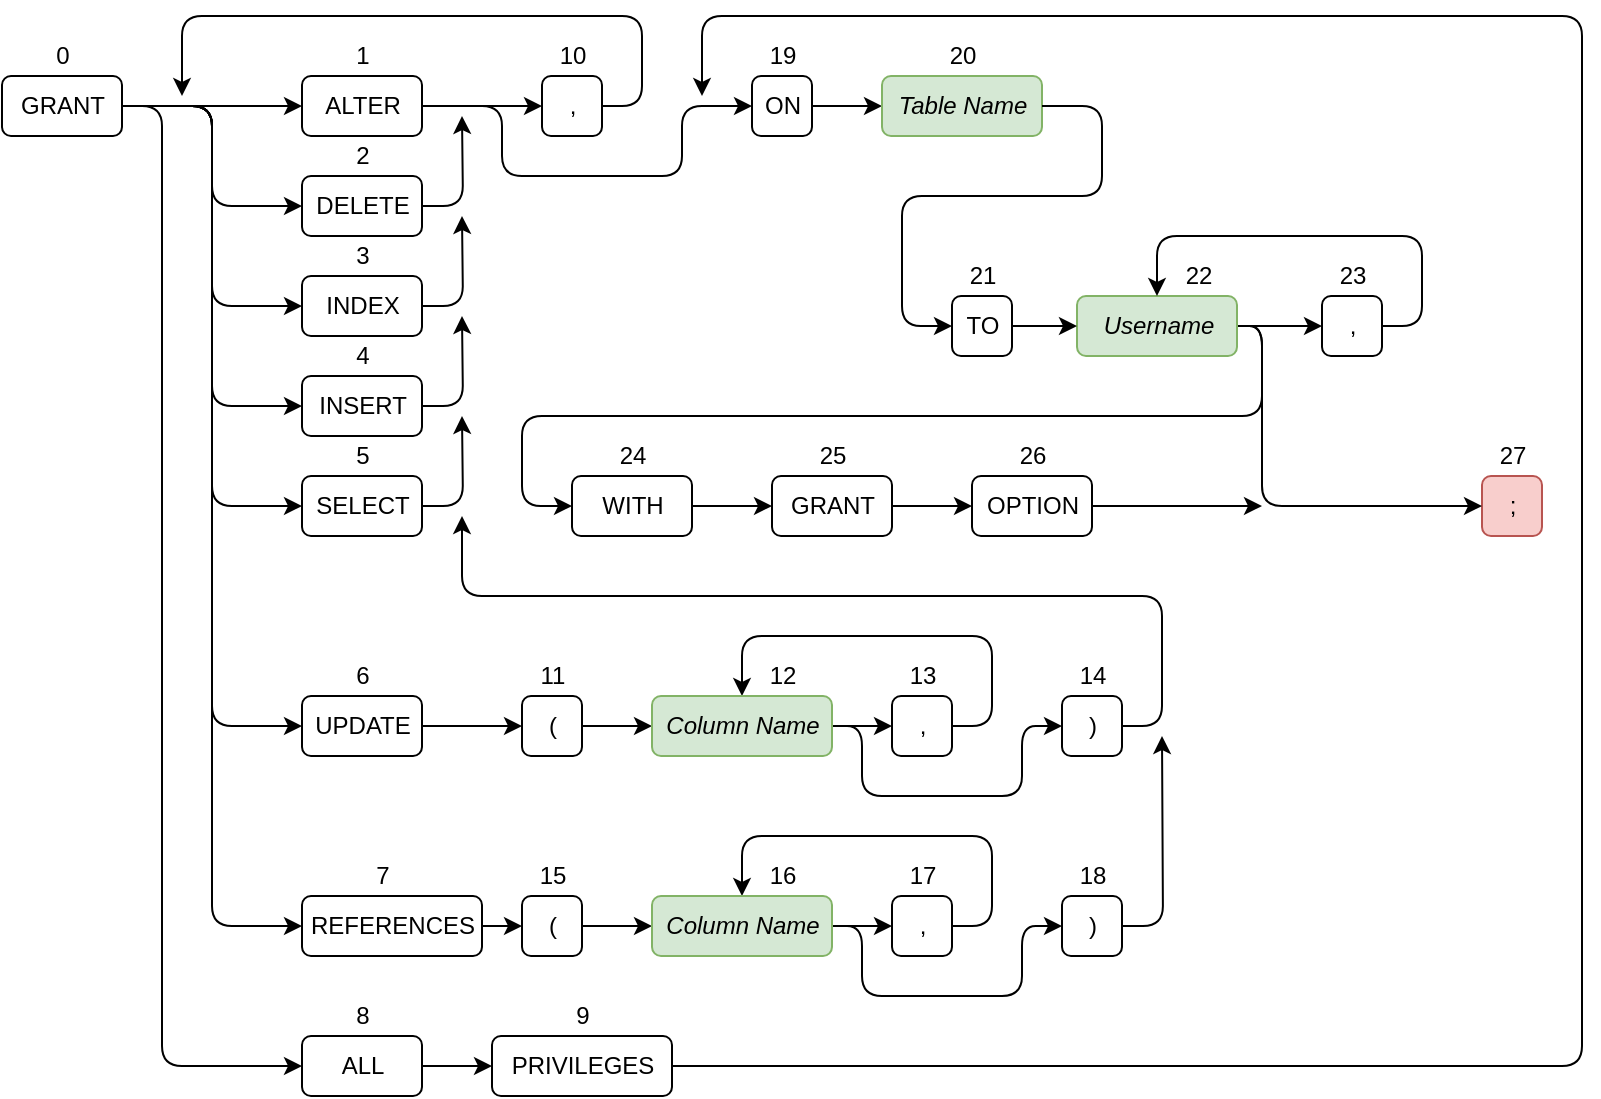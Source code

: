 <mxfile version="13.8.0" type="device"><diagram id="HH97DMklG3GvuwQJtJBX" name="Page-1"><mxGraphModel dx="1422" dy="747" grid="1" gridSize="10" guides="1" tooltips="1" connect="1" arrows="1" fold="1" page="1" pageScale="1" pageWidth="850" pageHeight="1100" math="0" shadow="0"><root><mxCell id="0"/><mxCell id="1" parent="0"/><mxCell id="w54cBLAl5rAkxmdbFsFD-27" style="edgeStyle=orthogonalEdgeStyle;orthogonalLoop=1;jettySize=auto;html=1;exitX=1;exitY=0.5;exitDx=0;exitDy=0;entryX=0;entryY=0.5;entryDx=0;entryDy=0;" parent="1" source="w54cBLAl5rAkxmdbFsFD-1" edge="1"><mxGeometry relative="1" as="geometry"><mxPoint x="180" y="95" as="targetPoint"/></mxGeometry></mxCell><mxCell id="w54cBLAl5rAkxmdbFsFD-126" style="edgeStyle=orthogonalEdgeStyle;orthogonalLoop=1;jettySize=auto;html=1;exitX=1;exitY=0.5;exitDx=0;exitDy=0;entryX=0;entryY=0.5;entryDx=0;entryDy=0;" parent="1" source="w54cBLAl5rAkxmdbFsFD-1" target="w54cBLAl5rAkxmdbFsFD-112" edge="1"><mxGeometry relative="1" as="geometry"/></mxCell><mxCell id="w54cBLAl5rAkxmdbFsFD-127" style="edgeStyle=orthogonalEdgeStyle;orthogonalLoop=1;jettySize=auto;html=1;exitX=1;exitY=0.5;exitDx=0;exitDy=0;entryX=0;entryY=0.5;entryDx=0;entryDy=0;" parent="1" source="w54cBLAl5rAkxmdbFsFD-1" target="w54cBLAl5rAkxmdbFsFD-114" edge="1"><mxGeometry relative="1" as="geometry"/></mxCell><mxCell id="w54cBLAl5rAkxmdbFsFD-128" style="edgeStyle=orthogonalEdgeStyle;orthogonalLoop=1;jettySize=auto;html=1;exitX=1;exitY=0.5;exitDx=0;exitDy=0;entryX=0;entryY=0.5;entryDx=0;entryDy=0;" parent="1" source="w54cBLAl5rAkxmdbFsFD-1" target="w54cBLAl5rAkxmdbFsFD-116" edge="1"><mxGeometry relative="1" as="geometry"/></mxCell><mxCell id="w54cBLAl5rAkxmdbFsFD-129" style="edgeStyle=orthogonalEdgeStyle;orthogonalLoop=1;jettySize=auto;html=1;exitX=1;exitY=0.5;exitDx=0;exitDy=0;entryX=0;entryY=0.5;entryDx=0;entryDy=0;" parent="1" source="w54cBLAl5rAkxmdbFsFD-1" target="w54cBLAl5rAkxmdbFsFD-118" edge="1"><mxGeometry relative="1" as="geometry"/></mxCell><mxCell id="w54cBLAl5rAkxmdbFsFD-130" style="edgeStyle=orthogonalEdgeStyle;orthogonalLoop=1;jettySize=auto;html=1;exitX=1;exitY=0.5;exitDx=0;exitDy=0;entryX=0;entryY=0.5;entryDx=0;entryDy=0;" parent="1" source="w54cBLAl5rAkxmdbFsFD-1" target="w54cBLAl5rAkxmdbFsFD-120" edge="1"><mxGeometry relative="1" as="geometry"/></mxCell><mxCell id="w54cBLAl5rAkxmdbFsFD-131" style="edgeStyle=orthogonalEdgeStyle;orthogonalLoop=1;jettySize=auto;html=1;exitX=1;exitY=0.5;exitDx=0;exitDy=0;entryX=0;entryY=0.5;entryDx=0;entryDy=0;" parent="1" source="w54cBLAl5rAkxmdbFsFD-1" target="w54cBLAl5rAkxmdbFsFD-122" edge="1"><mxGeometry relative="1" as="geometry"><Array as="points"><mxPoint x="110" y="95"/><mxPoint x="110" y="575"/></Array></mxGeometry></mxCell><mxCell id="NAhHqPJdk1mJMnKsmkDo-3" style="edgeStyle=orthogonalEdgeStyle;orthogonalLoop=1;jettySize=auto;html=1;exitX=1;exitY=0.5;exitDx=0;exitDy=0;entryX=0;entryY=0.5;entryDx=0;entryDy=0;" parent="1" source="w54cBLAl5rAkxmdbFsFD-1" target="NAhHqPJdk1mJMnKsmkDo-1" edge="1"><mxGeometry relative="1" as="geometry"/></mxCell><mxCell id="w54cBLAl5rAkxmdbFsFD-1" value="GRANT" style="html=1;rounded=1;" parent="1" vertex="1"><mxGeometry x="30" y="80" width="60" height="30" as="geometry"/></mxCell><mxCell id="w54cBLAl5rAkxmdbFsFD-2" value="0" style="text;html=1;align=center;verticalAlign=middle;resizable=0;points=[];autosize=1;rounded=1;" parent="1" vertex="1"><mxGeometry x="50" y="60" width="20" height="20" as="geometry"/></mxCell><mxCell id="w54cBLAl5rAkxmdbFsFD-29" style="edgeStyle=orthogonalEdgeStyle;orthogonalLoop=1;jettySize=auto;html=1;exitX=1;exitY=0.5;exitDx=0;exitDy=0;entryX=0;entryY=0.5;entryDx=0;entryDy=0;" parent="1" source="w54cBLAl5rAkxmdbFsFD-110" target="w54cBLAl5rAkxmdbFsFD-45" edge="1"><mxGeometry relative="1" as="geometry"><mxPoint x="260" y="95" as="sourcePoint"/><mxPoint x="290" y="95" as="targetPoint"/></mxGeometry></mxCell><mxCell id="w54cBLAl5rAkxmdbFsFD-44" style="edgeStyle=orthogonalEdgeStyle;orthogonalLoop=1;jettySize=auto;html=1;exitX=1;exitY=0.5;exitDx=0;exitDy=0;" parent="1" source="w54cBLAl5rAkxmdbFsFD-45" edge="1"><mxGeometry relative="1" as="geometry"><mxPoint x="120" y="90" as="targetPoint"/><Array as="points"><mxPoint x="350" y="95"/><mxPoint x="350" y="50"/><mxPoint x="120" y="50"/></Array></mxGeometry></mxCell><mxCell id="w54cBLAl5rAkxmdbFsFD-45" value="," style="html=1;rounded=1;" parent="1" vertex="1"><mxGeometry x="300" y="80" width="30" height="30" as="geometry"/></mxCell><mxCell id="w54cBLAl5rAkxmdbFsFD-46" value="10" style="text;html=1;align=center;verticalAlign=middle;resizable=0;points=[];autosize=1;rounded=1;" parent="1" vertex="1"><mxGeometry x="300" y="60" width="30" height="20" as="geometry"/></mxCell><mxCell id="w54cBLAl5rAkxmdbFsFD-53" value=";" style="html=1;fillColor=#f8cecc;strokeColor=#b85450;rounded=1;" parent="1" vertex="1"><mxGeometry x="770" y="280" width="30" height="30" as="geometry"/></mxCell><mxCell id="w54cBLAl5rAkxmdbFsFD-54" value="27" style="text;html=1;align=center;verticalAlign=middle;resizable=0;points=[];autosize=1;rounded=1;" parent="1" vertex="1"><mxGeometry x="770" y="260" width="30" height="20" as="geometry"/></mxCell><mxCell id="w54cBLAl5rAkxmdbFsFD-76" style="edgeStyle=orthogonalEdgeStyle;orthogonalLoop=1;jettySize=auto;html=1;exitX=1;exitY=0.5;exitDx=0;exitDy=0;entryX=0;entryY=0.5;entryDx=0;entryDy=0;" parent="1" source="w54cBLAl5rAkxmdbFsFD-62" target="w54cBLAl5rAkxmdbFsFD-74" edge="1"><mxGeometry relative="1" as="geometry"><mxPoint x="555" y="95" as="targetPoint"/></mxGeometry></mxCell><mxCell id="w54cBLAl5rAkxmdbFsFD-62" value="ON" style="html=1;rounded=1;" parent="1" vertex="1"><mxGeometry x="405" y="80" width="30" height="30" as="geometry"/></mxCell><mxCell id="w54cBLAl5rAkxmdbFsFD-63" value="19" style="text;html=1;align=center;verticalAlign=middle;resizable=0;points=[];autosize=1;rounded=1;" parent="1" vertex="1"><mxGeometry x="405" y="60" width="30" height="20" as="geometry"/></mxCell><mxCell id="w54cBLAl5rAkxmdbFsFD-74" value="&lt;i&gt;Table Name&lt;/i&gt;" style="html=1;fillColor=#d5e8d4;strokeColor=#82b366;rounded=1;" parent="1" vertex="1"><mxGeometry x="470" y="80" width="80" height="30" as="geometry"/></mxCell><mxCell id="w54cBLAl5rAkxmdbFsFD-75" value="20" style="text;html=1;align=center;verticalAlign=middle;resizable=0;points=[];autosize=1;rounded=1;" parent="1" vertex="1"><mxGeometry x="495" y="60" width="30" height="20" as="geometry"/></mxCell><mxCell id="w54cBLAl5rAkxmdbFsFD-93" style="edgeStyle=orthogonalEdgeStyle;orthogonalLoop=1;jettySize=auto;html=1;exitX=1;exitY=0.5;exitDx=0;exitDy=0;entryX=0;entryY=0.5;entryDx=0;entryDy=0;" parent="1" source="w54cBLAl5rAkxmdbFsFD-74" target="w54cBLAl5rAkxmdbFsFD-170" edge="1"><mxGeometry relative="1" as="geometry"><mxPoint x="630" y="95" as="sourcePoint"/><mxPoint x="690" y="95" as="targetPoint"/><Array as="points"><mxPoint x="580" y="95"/><mxPoint x="580" y="140"/><mxPoint x="480" y="140"/><mxPoint x="480" y="205"/></Array></mxGeometry></mxCell><mxCell id="w54cBLAl5rAkxmdbFsFD-187" style="edgeStyle=orthogonalEdgeStyle;orthogonalLoop=1;jettySize=auto;html=1;exitX=1;exitY=0.5;exitDx=0;exitDy=0;entryX=0;entryY=0.5;entryDx=0;entryDy=0;" parent="1" source="w54cBLAl5rAkxmdbFsFD-110" target="w54cBLAl5rAkxmdbFsFD-62" edge="1"><mxGeometry relative="1" as="geometry"><Array as="points"><mxPoint x="280" y="95"/><mxPoint x="280" y="130"/><mxPoint x="370" y="130"/><mxPoint x="370" y="95"/></Array></mxGeometry></mxCell><mxCell id="w54cBLAl5rAkxmdbFsFD-110" value="ALTER" style="html=1;rounded=1;" parent="1" vertex="1"><mxGeometry x="180" y="80" width="60" height="30" as="geometry"/></mxCell><mxCell id="w54cBLAl5rAkxmdbFsFD-111" value="1" style="text;html=1;align=center;verticalAlign=middle;resizable=0;points=[];autosize=1;rounded=1;" parent="1" vertex="1"><mxGeometry x="200" y="60" width="20" height="20" as="geometry"/></mxCell><mxCell id="abqykXtVCmGHMlLzG2tK-6" style="edgeStyle=orthogonalEdgeStyle;rounded=1;orthogonalLoop=1;jettySize=auto;html=1;exitX=1;exitY=0.5;exitDx=0;exitDy=0;" parent="1" source="w54cBLAl5rAkxmdbFsFD-112" edge="1"><mxGeometry relative="1" as="geometry"><mxPoint x="260" y="100" as="targetPoint"/></mxGeometry></mxCell><mxCell id="w54cBLAl5rAkxmdbFsFD-112" value="DELETE" style="html=1;rounded=1;" parent="1" vertex="1"><mxGeometry x="180" y="130" width="60" height="30" as="geometry"/></mxCell><mxCell id="w54cBLAl5rAkxmdbFsFD-113" value="2" style="text;html=1;align=center;verticalAlign=middle;resizable=0;points=[];autosize=1;rounded=1;" parent="1" vertex="1"><mxGeometry x="200" y="110" width="20" height="20" as="geometry"/></mxCell><mxCell id="abqykXtVCmGHMlLzG2tK-5" style="edgeStyle=orthogonalEdgeStyle;rounded=1;orthogonalLoop=1;jettySize=auto;html=1;exitX=1;exitY=0.5;exitDx=0;exitDy=0;" parent="1" source="w54cBLAl5rAkxmdbFsFD-114" edge="1"><mxGeometry relative="1" as="geometry"><mxPoint x="260" y="150" as="targetPoint"/></mxGeometry></mxCell><mxCell id="w54cBLAl5rAkxmdbFsFD-114" value="INDEX" style="html=1;rounded=1;" parent="1" vertex="1"><mxGeometry x="180" y="180" width="60" height="30" as="geometry"/></mxCell><mxCell id="w54cBLAl5rAkxmdbFsFD-115" value="3" style="text;html=1;align=center;verticalAlign=middle;resizable=0;points=[];autosize=1;rounded=1;" parent="1" vertex="1"><mxGeometry x="200" y="160" width="20" height="20" as="geometry"/></mxCell><mxCell id="abqykXtVCmGHMlLzG2tK-4" style="edgeStyle=orthogonalEdgeStyle;rounded=1;orthogonalLoop=1;jettySize=auto;html=1;exitX=1;exitY=0.5;exitDx=0;exitDy=0;" parent="1" source="w54cBLAl5rAkxmdbFsFD-116" edge="1"><mxGeometry relative="1" as="geometry"><mxPoint x="260" y="200" as="targetPoint"/></mxGeometry></mxCell><mxCell id="w54cBLAl5rAkxmdbFsFD-116" value="INSERT" style="html=1;rounded=1;" parent="1" vertex="1"><mxGeometry x="180" y="230" width="60" height="30" as="geometry"/></mxCell><mxCell id="w54cBLAl5rAkxmdbFsFD-117" value="4" style="text;html=1;align=center;verticalAlign=middle;resizable=0;points=[];autosize=1;rounded=1;" parent="1" vertex="1"><mxGeometry x="200" y="210" width="20" height="20" as="geometry"/></mxCell><mxCell id="w54cBLAl5rAkxmdbFsFD-154" style="edgeStyle=orthogonalEdgeStyle;orthogonalLoop=1;jettySize=auto;html=1;exitX=1;exitY=0.5;exitDx=0;exitDy=0;entryX=0;entryY=0.5;entryDx=0;entryDy=0;" parent="1" source="w54cBLAl5rAkxmdbFsFD-118" target="w54cBLAl5rAkxmdbFsFD-136" edge="1"><mxGeometry relative="1" as="geometry"/></mxCell><mxCell id="w54cBLAl5rAkxmdbFsFD-118" value="UPDATE" style="html=1;rounded=1;" parent="1" vertex="1"><mxGeometry x="180" y="390" width="60" height="30" as="geometry"/></mxCell><mxCell id="w54cBLAl5rAkxmdbFsFD-119" value="6" style="text;html=1;align=center;verticalAlign=middle;resizable=0;points=[];autosize=1;rounded=1;" parent="1" vertex="1"><mxGeometry x="200" y="370" width="20" height="20" as="geometry"/></mxCell><mxCell id="w54cBLAl5rAkxmdbFsFD-155" style="edgeStyle=orthogonalEdgeStyle;orthogonalLoop=1;jettySize=auto;html=1;exitX=1;exitY=0.5;exitDx=0;exitDy=0;entryX=0;entryY=0.5;entryDx=0;entryDy=0;" parent="1" source="w54cBLAl5rAkxmdbFsFD-120" target="w54cBLAl5rAkxmdbFsFD-134" edge="1"><mxGeometry relative="1" as="geometry"/></mxCell><mxCell id="w54cBLAl5rAkxmdbFsFD-120" value="REFERENCES" style="html=1;rounded=1;" parent="1" vertex="1"><mxGeometry x="180" y="490" width="90" height="30" as="geometry"/></mxCell><mxCell id="w54cBLAl5rAkxmdbFsFD-121" value="7" style="text;html=1;align=center;verticalAlign=middle;resizable=0;points=[];autosize=1;rounded=1;" parent="1" vertex="1"><mxGeometry x="210" y="470" width="20" height="20" as="geometry"/></mxCell><mxCell id="w54cBLAl5rAkxmdbFsFD-132" style="edgeStyle=orthogonalEdgeStyle;orthogonalLoop=1;jettySize=auto;html=1;exitX=1;exitY=0.5;exitDx=0;exitDy=0;entryX=0;entryY=0.5;entryDx=0;entryDy=0;" parent="1" source="w54cBLAl5rAkxmdbFsFD-122" target="w54cBLAl5rAkxmdbFsFD-124" edge="1"><mxGeometry relative="1" as="geometry"/></mxCell><mxCell id="w54cBLAl5rAkxmdbFsFD-122" value="ALL" style="html=1;rounded=1;" parent="1" vertex="1"><mxGeometry x="180" y="560" width="60" height="30" as="geometry"/></mxCell><mxCell id="w54cBLAl5rAkxmdbFsFD-123" value="8" style="text;html=1;align=center;verticalAlign=middle;resizable=0;points=[];autosize=1;rounded=1;" parent="1" vertex="1"><mxGeometry x="200" y="540" width="20" height="20" as="geometry"/></mxCell><mxCell id="w54cBLAl5rAkxmdbFsFD-133" style="edgeStyle=orthogonalEdgeStyle;orthogonalLoop=1;jettySize=auto;html=1;exitX=1;exitY=0.5;exitDx=0;exitDy=0;" parent="1" source="w54cBLAl5rAkxmdbFsFD-124" edge="1"><mxGeometry relative="1" as="geometry"><mxPoint x="380" y="90" as="targetPoint"/><Array as="points"><mxPoint x="820" y="575"/><mxPoint x="820" y="50"/><mxPoint x="380" y="50"/></Array></mxGeometry></mxCell><mxCell id="w54cBLAl5rAkxmdbFsFD-124" value="PRIVILEGES" style="html=1;rounded=1;" parent="1" vertex="1"><mxGeometry x="275" y="560" width="90" height="30" as="geometry"/></mxCell><mxCell id="w54cBLAl5rAkxmdbFsFD-125" value="9" style="text;html=1;align=center;verticalAlign=middle;resizable=0;points=[];autosize=1;rounded=1;" parent="1" vertex="1"><mxGeometry x="310" y="540" width="20" height="20" as="geometry"/></mxCell><mxCell id="w54cBLAl5rAkxmdbFsFD-153" style="edgeStyle=orthogonalEdgeStyle;orthogonalLoop=1;jettySize=auto;html=1;exitX=1;exitY=0.5;exitDx=0;exitDy=0;entryX=0;entryY=0.5;entryDx=0;entryDy=0;" parent="1" source="w54cBLAl5rAkxmdbFsFD-134" target="w54cBLAl5rAkxmdbFsFD-150" edge="1"><mxGeometry relative="1" as="geometry"/></mxCell><mxCell id="w54cBLAl5rAkxmdbFsFD-134" value="(" style="html=1;rounded=1;" parent="1" vertex="1"><mxGeometry x="290" y="490" width="30" height="30" as="geometry"/></mxCell><mxCell id="w54cBLAl5rAkxmdbFsFD-135" value="15" style="text;html=1;align=center;verticalAlign=middle;resizable=0;points=[];autosize=1;rounded=1;" parent="1" vertex="1"><mxGeometry x="290" y="470" width="30" height="20" as="geometry"/></mxCell><mxCell id="w54cBLAl5rAkxmdbFsFD-152" style="edgeStyle=orthogonalEdgeStyle;orthogonalLoop=1;jettySize=auto;html=1;exitX=1;exitY=0.5;exitDx=0;exitDy=0;entryX=0;entryY=0.5;entryDx=0;entryDy=0;" parent="1" source="w54cBLAl5rAkxmdbFsFD-136" target="w54cBLAl5rAkxmdbFsFD-146" edge="1"><mxGeometry relative="1" as="geometry"/></mxCell><mxCell id="w54cBLAl5rAkxmdbFsFD-136" value="(" style="html=1;rounded=1;" parent="1" vertex="1"><mxGeometry x="290" y="390" width="30" height="30" as="geometry"/></mxCell><mxCell id="w54cBLAl5rAkxmdbFsFD-137" value="11" style="text;html=1;align=center;verticalAlign=middle;resizable=0;points=[];autosize=1;rounded=1;" parent="1" vertex="1"><mxGeometry x="290" y="370" width="30" height="20" as="geometry"/></mxCell><mxCell id="w54cBLAl5rAkxmdbFsFD-161" style="edgeStyle=orthogonalEdgeStyle;orthogonalLoop=1;jettySize=auto;html=1;exitX=1;exitY=0.5;exitDx=0;exitDy=0;entryX=0.5;entryY=0;entryDx=0;entryDy=0;" parent="1" source="w54cBLAl5rAkxmdbFsFD-138" target="w54cBLAl5rAkxmdbFsFD-150" edge="1"><mxGeometry relative="1" as="geometry"><Array as="points"><mxPoint x="525" y="505"/><mxPoint x="525" y="460"/><mxPoint x="400" y="460"/></Array></mxGeometry></mxCell><mxCell id="w54cBLAl5rAkxmdbFsFD-138" value="," style="html=1;rounded=1;" parent="1" vertex="1"><mxGeometry x="475" y="490" width="30" height="30" as="geometry"/></mxCell><mxCell id="w54cBLAl5rAkxmdbFsFD-139" value="17" style="text;html=1;align=center;verticalAlign=middle;resizable=0;points=[];autosize=1;rounded=1;" parent="1" vertex="1"><mxGeometry x="475" y="470" width="30" height="20" as="geometry"/></mxCell><mxCell id="w54cBLAl5rAkxmdbFsFD-158" style="edgeStyle=orthogonalEdgeStyle;orthogonalLoop=1;jettySize=auto;html=1;exitX=1;exitY=0.5;exitDx=0;exitDy=0;entryX=0.5;entryY=0;entryDx=0;entryDy=0;" parent="1" source="w54cBLAl5rAkxmdbFsFD-142" target="w54cBLAl5rAkxmdbFsFD-146" edge="1"><mxGeometry relative="1" as="geometry"><mxPoint x="375" y="340" as="targetPoint"/><Array as="points"><mxPoint x="525" y="405"/><mxPoint x="525" y="360"/><mxPoint x="400" y="360"/></Array></mxGeometry></mxCell><mxCell id="w54cBLAl5rAkxmdbFsFD-142" value="," style="html=1;rounded=1;" parent="1" vertex="1"><mxGeometry x="475" y="390" width="30" height="30" as="geometry"/></mxCell><mxCell id="w54cBLAl5rAkxmdbFsFD-143" value="13" style="text;html=1;align=center;verticalAlign=middle;resizable=0;points=[];autosize=1;rounded=1;" parent="1" vertex="1"><mxGeometry x="475" y="370" width="30" height="20" as="geometry"/></mxCell><mxCell id="w54cBLAl5rAkxmdbFsFD-182" style="edgeStyle=orthogonalEdgeStyle;orthogonalLoop=1;jettySize=auto;html=1;exitX=1;exitY=0.5;exitDx=0;exitDy=0;" parent="1" source="w54cBLAl5rAkxmdbFsFD-144" edge="1"><mxGeometry relative="1" as="geometry"><mxPoint x="660" y="295" as="targetPoint"/></mxGeometry></mxCell><mxCell id="w54cBLAl5rAkxmdbFsFD-144" value="OPTION" style="html=1;rounded=1;" parent="1" vertex="1"><mxGeometry x="515" y="280" width="60" height="30" as="geometry"/></mxCell><mxCell id="w54cBLAl5rAkxmdbFsFD-145" value="26" style="text;html=1;align=center;verticalAlign=middle;resizable=0;points=[];autosize=1;rounded=1;" parent="1" vertex="1"><mxGeometry x="530" y="260" width="30" height="20" as="geometry"/></mxCell><mxCell id="w54cBLAl5rAkxmdbFsFD-156" style="edgeStyle=orthogonalEdgeStyle;orthogonalLoop=1;jettySize=auto;html=1;exitX=1;exitY=0.5;exitDx=0;exitDy=0;entryX=0;entryY=0.5;entryDx=0;entryDy=0;" parent="1" source="w54cBLAl5rAkxmdbFsFD-146" target="w54cBLAl5rAkxmdbFsFD-142" edge="1"><mxGeometry relative="1" as="geometry"/></mxCell><mxCell id="4RphwfDo6DhYp3NOI3QX-1" style="edgeStyle=orthogonalEdgeStyle;rounded=1;orthogonalLoop=1;jettySize=auto;html=1;exitX=1;exitY=0.5;exitDx=0;exitDy=0;entryX=0;entryY=0.5;entryDx=0;entryDy=0;" parent="1" source="w54cBLAl5rAkxmdbFsFD-146" edge="1" target="w54cBLAl5rAkxmdbFsFD-162"><mxGeometry relative="1" as="geometry"><mxPoint x="540" y="410" as="targetPoint"/><Array as="points"><mxPoint x="460" y="405"/><mxPoint x="460" y="440"/><mxPoint x="540" y="440"/><mxPoint x="540" y="405"/></Array></mxGeometry></mxCell><mxCell id="w54cBLAl5rAkxmdbFsFD-146" value="&lt;i&gt;Column Name&lt;/i&gt;" style="html=1;fillColor=#d5e8d4;strokeColor=#82b366;rounded=1;" parent="1" vertex="1"><mxGeometry x="355" y="390" width="90" height="30" as="geometry"/></mxCell><mxCell id="w54cBLAl5rAkxmdbFsFD-147" value="12" style="text;html=1;align=center;verticalAlign=middle;resizable=0;points=[];autosize=1;rounded=1;" parent="1" vertex="1"><mxGeometry x="405" y="370" width="30" height="20" as="geometry"/></mxCell><mxCell id="w54cBLAl5rAkxmdbFsFD-157" style="edgeStyle=orthogonalEdgeStyle;orthogonalLoop=1;jettySize=auto;html=1;exitX=1;exitY=0.5;exitDx=0;exitDy=0;entryX=0;entryY=0.5;entryDx=0;entryDy=0;" parent="1" source="w54cBLAl5rAkxmdbFsFD-150" target="w54cBLAl5rAkxmdbFsFD-138" edge="1"><mxGeometry relative="1" as="geometry"/></mxCell><mxCell id="4RphwfDo6DhYp3NOI3QX-2" style="edgeStyle=orthogonalEdgeStyle;rounded=1;orthogonalLoop=1;jettySize=auto;html=1;exitX=1;exitY=0.5;exitDx=0;exitDy=0;entryX=0;entryY=0.5;entryDx=0;entryDy=0;" parent="1" source="w54cBLAl5rAkxmdbFsFD-150" edge="1" target="w54cBLAl5rAkxmdbFsFD-164"><mxGeometry relative="1" as="geometry"><mxPoint x="540" y="510" as="targetPoint"/><Array as="points"><mxPoint x="460" y="505"/><mxPoint x="460" y="540"/><mxPoint x="540" y="540"/><mxPoint x="540" y="505"/></Array></mxGeometry></mxCell><mxCell id="w54cBLAl5rAkxmdbFsFD-150" value="&lt;i&gt;Column Name&lt;/i&gt;" style="html=1;fillColor=#d5e8d4;strokeColor=#82b366;rounded=1;" parent="1" vertex="1"><mxGeometry x="355" y="490" width="90" height="30" as="geometry"/></mxCell><mxCell id="w54cBLAl5rAkxmdbFsFD-151" value="16" style="text;html=1;align=center;verticalAlign=middle;resizable=0;points=[];autosize=1;rounded=1;" parent="1" vertex="1"><mxGeometry x="405" y="470" width="30" height="20" as="geometry"/></mxCell><mxCell id="abqykXtVCmGHMlLzG2tK-1" style="edgeStyle=orthogonalEdgeStyle;rounded=1;orthogonalLoop=1;jettySize=auto;html=1;exitX=1;exitY=0.5;exitDx=0;exitDy=0;" parent="1" source="w54cBLAl5rAkxmdbFsFD-162" edge="1"><mxGeometry relative="1" as="geometry"><mxPoint x="260" y="300" as="targetPoint"/><Array as="points"><mxPoint x="610" y="405"/><mxPoint x="610" y="340"/><mxPoint x="260" y="340"/></Array></mxGeometry></mxCell><mxCell id="w54cBLAl5rAkxmdbFsFD-162" value=")" style="html=1;rounded=1;" parent="1" vertex="1"><mxGeometry x="560" y="390" width="30" height="30" as="geometry"/></mxCell><mxCell id="w54cBLAl5rAkxmdbFsFD-163" value="14" style="text;html=1;align=center;verticalAlign=middle;resizable=0;points=[];autosize=1;rounded=1;" parent="1" vertex="1"><mxGeometry x="560" y="370" width="30" height="20" as="geometry"/></mxCell><mxCell id="abqykXtVCmGHMlLzG2tK-2" style="edgeStyle=orthogonalEdgeStyle;rounded=1;orthogonalLoop=1;jettySize=auto;html=1;exitX=1;exitY=0.5;exitDx=0;exitDy=0;" parent="1" source="w54cBLAl5rAkxmdbFsFD-164" edge="1"><mxGeometry relative="1" as="geometry"><mxPoint x="610" y="410" as="targetPoint"/></mxGeometry></mxCell><mxCell id="w54cBLAl5rAkxmdbFsFD-164" value=")" style="html=1;rounded=1;" parent="1" vertex="1"><mxGeometry x="560" y="490" width="30" height="30" as="geometry"/></mxCell><mxCell id="w54cBLAl5rAkxmdbFsFD-165" value="18" style="text;html=1;align=center;verticalAlign=middle;resizable=0;points=[];autosize=1;rounded=1;" parent="1" vertex="1"><mxGeometry x="560" y="470" width="30" height="20" as="geometry"/></mxCell><mxCell id="w54cBLAl5rAkxmdbFsFD-183" style="edgeStyle=orthogonalEdgeStyle;orthogonalLoop=1;jettySize=auto;html=1;exitX=1;exitY=0.5;exitDx=0;exitDy=0;entryX=0;entryY=0.5;entryDx=0;entryDy=0;" parent="1" source="w54cBLAl5rAkxmdbFsFD-168" target="w54cBLAl5rAkxmdbFsFD-172" edge="1"><mxGeometry relative="1" as="geometry"/></mxCell><mxCell id="w54cBLAl5rAkxmdbFsFD-188" style="edgeStyle=orthogonalEdgeStyle;orthogonalLoop=1;jettySize=auto;html=1;exitX=1;exitY=0.5;exitDx=0;exitDy=0;entryX=0;entryY=0.5;entryDx=0;entryDy=0;" parent="1" source="w54cBLAl5rAkxmdbFsFD-168" target="w54cBLAl5rAkxmdbFsFD-174" edge="1"><mxGeometry relative="1" as="geometry"><Array as="points"><mxPoint x="660" y="205"/><mxPoint x="660" y="250"/><mxPoint x="290" y="250"/><mxPoint x="290" y="295"/></Array></mxGeometry></mxCell><mxCell id="w54cBLAl5rAkxmdbFsFD-189" style="edgeStyle=orthogonalEdgeStyle;orthogonalLoop=1;jettySize=auto;html=1;exitX=1;exitY=0.5;exitDx=0;exitDy=0;entryX=0;entryY=0.5;entryDx=0;entryDy=0;" parent="1" source="w54cBLAl5rAkxmdbFsFD-168" target="w54cBLAl5rAkxmdbFsFD-53" edge="1"><mxGeometry relative="1" as="geometry"><Array as="points"><mxPoint x="660" y="205"/><mxPoint x="660" y="295"/></Array></mxGeometry></mxCell><mxCell id="w54cBLAl5rAkxmdbFsFD-168" value="&lt;i&gt;Username&lt;/i&gt;" style="html=1;fillColor=#d5e8d4;strokeColor=#82b366;rounded=1;" parent="1" vertex="1"><mxGeometry x="567.5" y="190" width="80" height="30" as="geometry"/></mxCell><mxCell id="w54cBLAl5rAkxmdbFsFD-169" value="22" style="text;html=1;align=center;verticalAlign=middle;resizable=0;points=[];autosize=1;rounded=1;" parent="1" vertex="1"><mxGeometry x="612.5" y="170" width="30" height="20" as="geometry"/></mxCell><mxCell id="w54cBLAl5rAkxmdbFsFD-184" style="edgeStyle=orthogonalEdgeStyle;orthogonalLoop=1;jettySize=auto;html=1;exitX=1;exitY=0.5;exitDx=0;exitDy=0;entryX=0;entryY=0.5;entryDx=0;entryDy=0;" parent="1" source="w54cBLAl5rAkxmdbFsFD-170" target="w54cBLAl5rAkxmdbFsFD-168" edge="1"><mxGeometry relative="1" as="geometry"/></mxCell><mxCell id="w54cBLAl5rAkxmdbFsFD-170" value="TO" style="html=1;rounded=1;" parent="1" vertex="1"><mxGeometry x="505" y="190" width="30" height="30" as="geometry"/></mxCell><mxCell id="w54cBLAl5rAkxmdbFsFD-171" value="21" style="text;html=1;align=center;verticalAlign=middle;resizable=0;points=[];autosize=1;rounded=1;" parent="1" vertex="1"><mxGeometry x="505" y="170" width="30" height="20" as="geometry"/></mxCell><mxCell id="w54cBLAl5rAkxmdbFsFD-186" style="edgeStyle=orthogonalEdgeStyle;orthogonalLoop=1;jettySize=auto;html=1;exitX=1;exitY=0.5;exitDx=0;exitDy=0;entryX=0.5;entryY=0;entryDx=0;entryDy=0;" parent="1" source="w54cBLAl5rAkxmdbFsFD-172" target="w54cBLAl5rAkxmdbFsFD-168" edge="1"><mxGeometry relative="1" as="geometry"><Array as="points"><mxPoint x="740" y="205"/><mxPoint x="740" y="160"/><mxPoint x="608" y="160"/></Array></mxGeometry></mxCell><mxCell id="w54cBLAl5rAkxmdbFsFD-172" value="," style="html=1;rounded=1;" parent="1" vertex="1"><mxGeometry x="690" y="190" width="30" height="30" as="geometry"/></mxCell><mxCell id="w54cBLAl5rAkxmdbFsFD-173" value="23" style="text;html=1;align=center;verticalAlign=middle;resizable=0;points=[];autosize=1;rounded=1;" parent="1" vertex="1"><mxGeometry x="690" y="170" width="30" height="20" as="geometry"/></mxCell><mxCell id="w54cBLAl5rAkxmdbFsFD-180" style="edgeStyle=orthogonalEdgeStyle;orthogonalLoop=1;jettySize=auto;html=1;exitX=1;exitY=0.5;exitDx=0;exitDy=0;entryX=0;entryY=0.5;entryDx=0;entryDy=0;" parent="1" source="w54cBLAl5rAkxmdbFsFD-174" target="w54cBLAl5rAkxmdbFsFD-176" edge="1"><mxGeometry relative="1" as="geometry"/></mxCell><mxCell id="w54cBLAl5rAkxmdbFsFD-174" value="WITH" style="html=1;rounded=1;" parent="1" vertex="1"><mxGeometry x="315" y="280" width="60" height="30" as="geometry"/></mxCell><mxCell id="w54cBLAl5rAkxmdbFsFD-175" value="24" style="text;html=1;align=center;verticalAlign=middle;resizable=0;points=[];autosize=1;rounded=1;" parent="1" vertex="1"><mxGeometry x="330" y="260" width="30" height="20" as="geometry"/></mxCell><mxCell id="w54cBLAl5rAkxmdbFsFD-181" style="edgeStyle=orthogonalEdgeStyle;orthogonalLoop=1;jettySize=auto;html=1;exitX=1;exitY=0.5;exitDx=0;exitDy=0;entryX=0;entryY=0.5;entryDx=0;entryDy=0;" parent="1" source="w54cBLAl5rAkxmdbFsFD-176" target="w54cBLAl5rAkxmdbFsFD-144" edge="1"><mxGeometry relative="1" as="geometry"/></mxCell><mxCell id="w54cBLAl5rAkxmdbFsFD-176" value="GRANT" style="html=1;rounded=1;" parent="1" vertex="1"><mxGeometry x="415" y="280" width="60" height="30" as="geometry"/></mxCell><mxCell id="w54cBLAl5rAkxmdbFsFD-177" value="25" style="text;html=1;align=center;verticalAlign=middle;resizable=0;points=[];autosize=1;rounded=1;" parent="1" vertex="1"><mxGeometry x="430" y="260" width="30" height="20" as="geometry"/></mxCell><mxCell id="abqykXtVCmGHMlLzG2tK-3" style="edgeStyle=orthogonalEdgeStyle;rounded=1;orthogonalLoop=1;jettySize=auto;html=1;exitX=1;exitY=0.5;exitDx=0;exitDy=0;" parent="1" source="NAhHqPJdk1mJMnKsmkDo-1" edge="1"><mxGeometry relative="1" as="geometry"><mxPoint x="260" y="250" as="targetPoint"/></mxGeometry></mxCell><mxCell id="NAhHqPJdk1mJMnKsmkDo-1" value="SELECT" style="html=1;rounded=1;" parent="1" vertex="1"><mxGeometry x="180" y="280" width="60" height="30" as="geometry"/></mxCell><mxCell id="NAhHqPJdk1mJMnKsmkDo-2" value="5" style="text;html=1;align=center;verticalAlign=middle;resizable=0;points=[];autosize=1;rounded=1;" parent="1" vertex="1"><mxGeometry x="200" y="260" width="20" height="20" as="geometry"/></mxCell></root></mxGraphModel></diagram></mxfile>